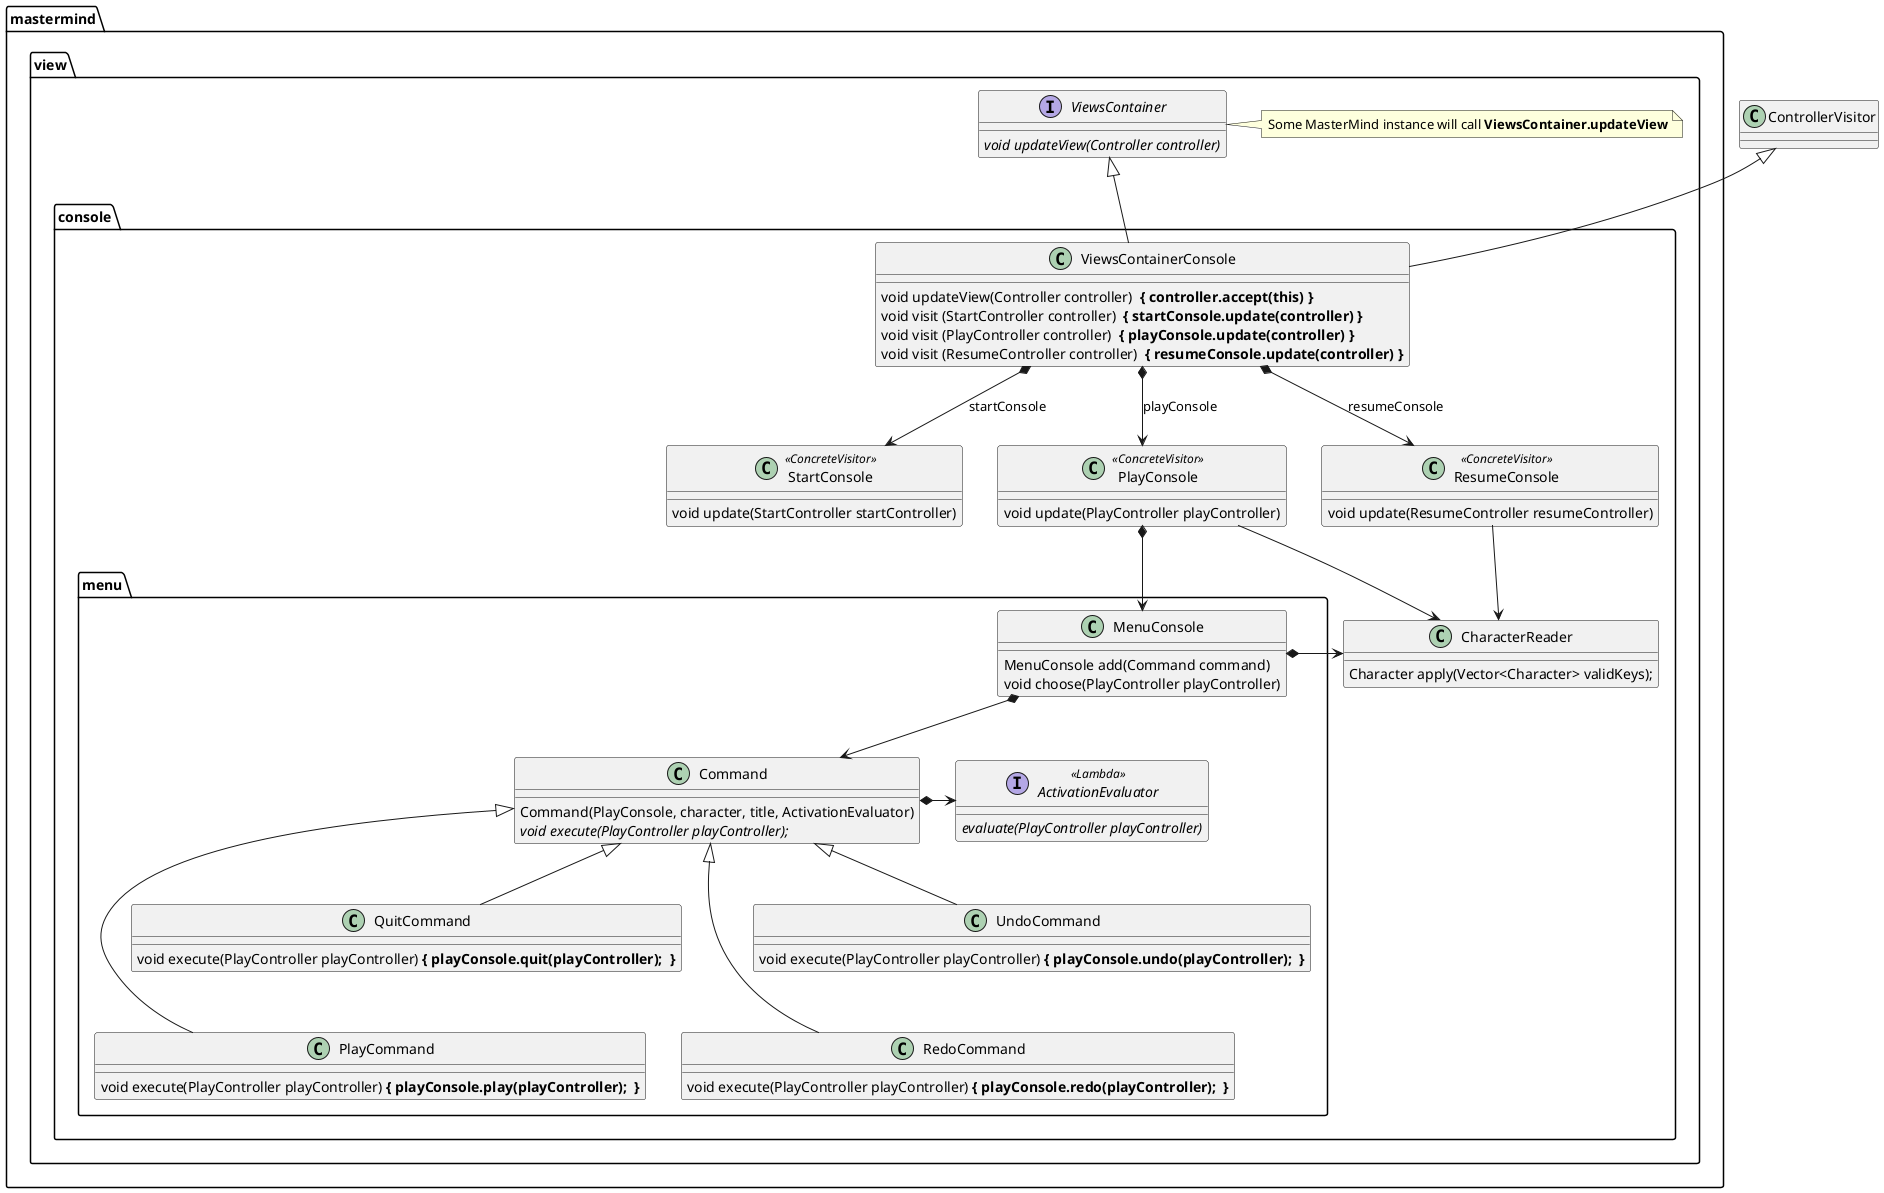 @startuml

package mastermind.view {
interface ViewsContainer {
   {abstract} void updateView(Controller controller)
}
note right: Some MasterMind instance will call <b>ViewsContainer.updateView</b>
}

package mastermind.view.console {
   class CharacterReader {
       Character apply(Vector<Character> validKeys);
   }

   class ViewsContainerConsole {
       void updateView(Controller controller) <b> { controller.accept(this) }</b>
       void visit (StartController controller) <b> { startConsole.update(controller) }</b>
       void visit (PlayController controller) <b> { playConsole.update(controller) }</b>
       void visit (ResumeController controller) <b> { resumeConsole.update(controller) }</b>
   }

   class StartConsole <<ConcreteVisitor>> {
       void update(StartController startController)
   }
   class PlayConsole <<ConcreteVisitor>> {
       void update(PlayController playController)
   }
   class ResumeConsole <<ConcreteVisitor>> {
       void update(ResumeController resumeController)
   }

   namespace mastermind.view.console.menu {
      interface ActivationEvaluator <<Lambda>>{
         {abstract} evaluate(PlayController playController)
      }

      class MenuConsole {
         MenuConsole add(Command command)
         void choose(PlayController playController)
      }
      class Command {
         Command(PlayConsole, character, title, ActivationEvaluator)
         {abstract} void execute(PlayController playController);
      }

      MenuConsole *--> Command

      Command *-right-> ActivationEvaluator
      Command <|--- PlayCommand
      Command <|-- QuitCommand
      Command <|--- RedoCommand
      Command <|-- UndoCommand

      class PlayCommand {
         void execute(PlayController playController) <b>{ playConsole.play(playController);  }</b>
      }

      class QuitCommand {
         void execute(PlayController playController) <b>{ playConsole.quit(playController);  }</b>
      }

      class RedoCommand {
         void execute(PlayController playController) <b>{ playConsole.redo(playController);  }</b>
      }

      class UndoCommand {
         void execute(PlayController playController) <b>{ playConsole.undo(playController);  }</b>
      }
   }

   mastermind.view.console.menu.MenuConsole *-left-> CharacterReader

   PlayConsole *--> mastermind.view.console.menu.MenuConsole
}

ViewsContainer <|-- ViewsContainerConsole
ControllerVisitor <|-- ViewsContainerConsole

ViewsContainerConsole *--> StartConsole : startConsole
ViewsContainerConsole *--> PlayConsole : playConsole
ViewsContainerConsole *--> ResumeConsole : resumeConsole

PlayConsole --> CharacterReader
ResumeConsole --> CharacterReader

@enduml





